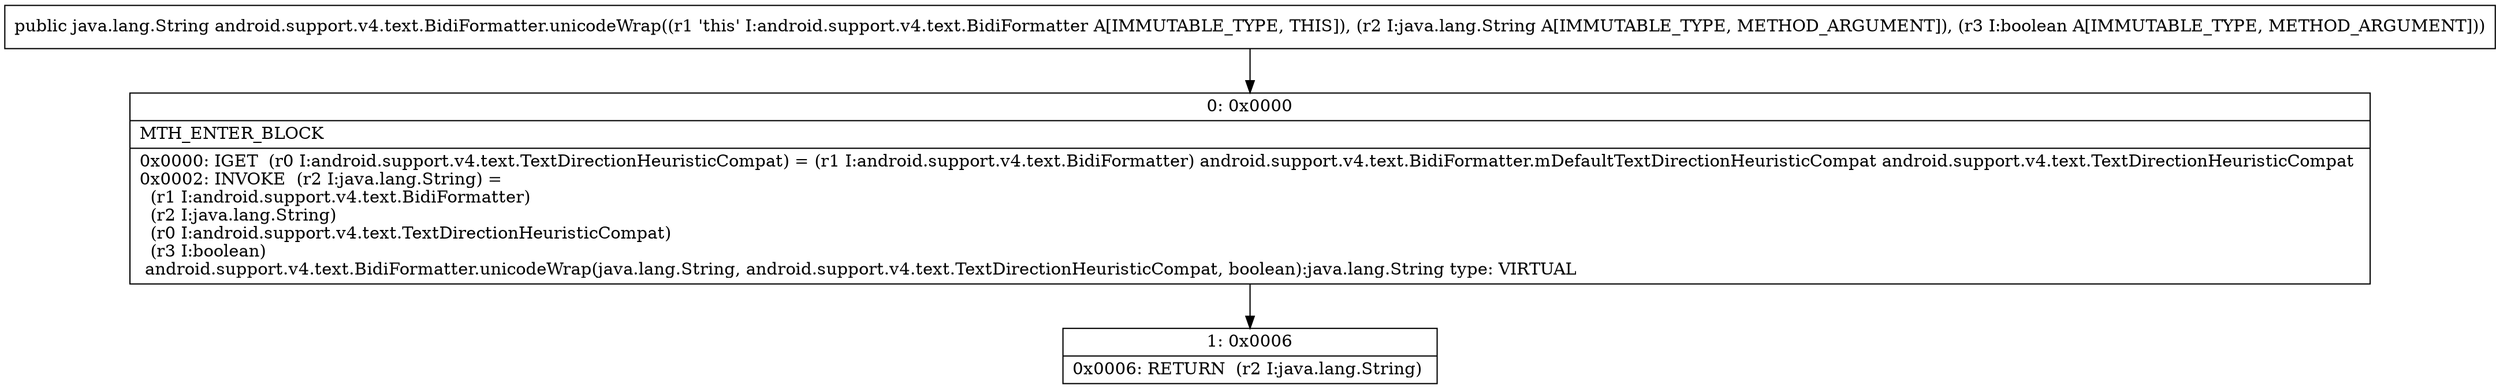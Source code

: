 digraph "CFG forandroid.support.v4.text.BidiFormatter.unicodeWrap(Ljava\/lang\/String;Z)Ljava\/lang\/String;" {
Node_0 [shape=record,label="{0\:\ 0x0000|MTH_ENTER_BLOCK\l|0x0000: IGET  (r0 I:android.support.v4.text.TextDirectionHeuristicCompat) = (r1 I:android.support.v4.text.BidiFormatter) android.support.v4.text.BidiFormatter.mDefaultTextDirectionHeuristicCompat android.support.v4.text.TextDirectionHeuristicCompat \l0x0002: INVOKE  (r2 I:java.lang.String) = \l  (r1 I:android.support.v4.text.BidiFormatter)\l  (r2 I:java.lang.String)\l  (r0 I:android.support.v4.text.TextDirectionHeuristicCompat)\l  (r3 I:boolean)\l android.support.v4.text.BidiFormatter.unicodeWrap(java.lang.String, android.support.v4.text.TextDirectionHeuristicCompat, boolean):java.lang.String type: VIRTUAL \l}"];
Node_1 [shape=record,label="{1\:\ 0x0006|0x0006: RETURN  (r2 I:java.lang.String) \l}"];
MethodNode[shape=record,label="{public java.lang.String android.support.v4.text.BidiFormatter.unicodeWrap((r1 'this' I:android.support.v4.text.BidiFormatter A[IMMUTABLE_TYPE, THIS]), (r2 I:java.lang.String A[IMMUTABLE_TYPE, METHOD_ARGUMENT]), (r3 I:boolean A[IMMUTABLE_TYPE, METHOD_ARGUMENT])) }"];
MethodNode -> Node_0;
Node_0 -> Node_1;
}

